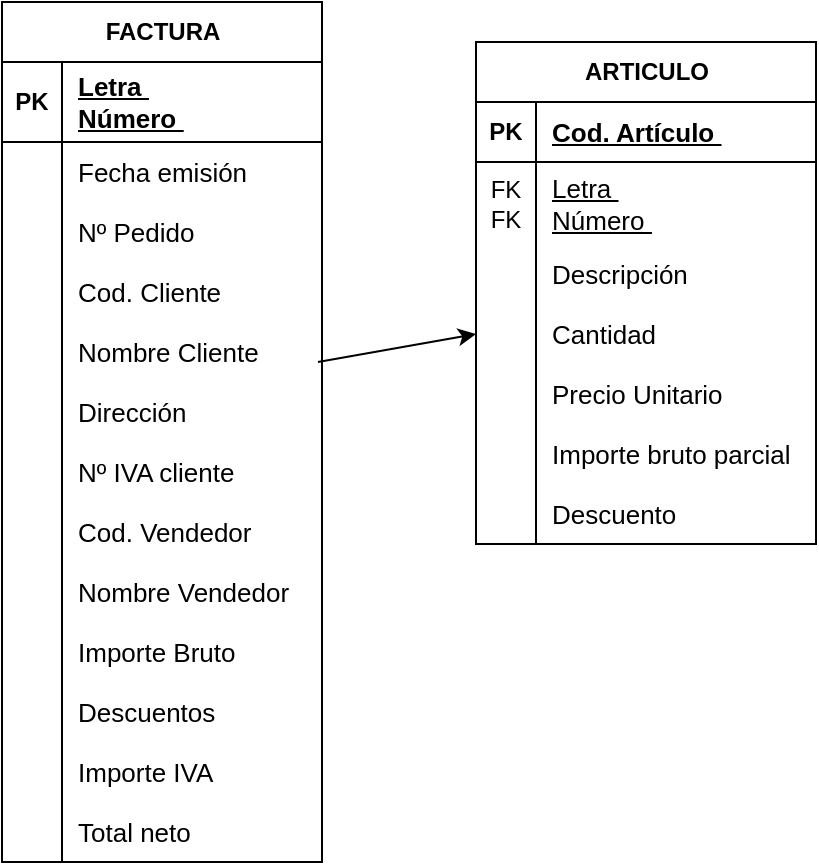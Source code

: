 <mxfile version="24.7.12">
  <diagram name="Página-1" id="yjXrZsJAQ-D3UhgPLZkx">
    <mxGraphModel dx="1059" dy="568" grid="1" gridSize="10" guides="1" tooltips="1" connect="1" arrows="1" fold="1" page="1" pageScale="1" pageWidth="827" pageHeight="1169" math="0" shadow="0">
      <root>
        <mxCell id="0" />
        <mxCell id="1" parent="0" />
        <mxCell id="gIJ9uJZzirUKyw6idyDq-14" value="FACTURA" style="shape=table;startSize=30;container=1;collapsible=1;childLayout=tableLayout;fixedRows=1;rowLines=0;fontStyle=1;align=center;resizeLast=1;html=1;" parent="1" vertex="1">
          <mxGeometry x="92" y="260" width="160" height="430" as="geometry" />
        </mxCell>
        <mxCell id="gIJ9uJZzirUKyw6idyDq-15" value="" style="shape=tableRow;horizontal=0;startSize=0;swimlaneHead=0;swimlaneBody=0;fillColor=none;collapsible=0;dropTarget=0;points=[[0,0.5],[1,0.5]];portConstraint=eastwest;top=0;left=0;right=0;bottom=1;" parent="gIJ9uJZzirUKyw6idyDq-14" vertex="1">
          <mxGeometry y="30" width="160" height="40" as="geometry" />
        </mxCell>
        <mxCell id="gIJ9uJZzirUKyw6idyDq-16" value="PK" style="shape=partialRectangle;connectable=0;fillColor=none;top=0;left=0;bottom=0;right=0;fontStyle=1;overflow=hidden;whiteSpace=wrap;html=1;" parent="gIJ9uJZzirUKyw6idyDq-15" vertex="1">
          <mxGeometry width="30" height="40" as="geometry">
            <mxRectangle width="30" height="40" as="alternateBounds" />
          </mxGeometry>
        </mxCell>
        <mxCell id="gIJ9uJZzirUKyw6idyDq-17" value="&lt;div&gt;&lt;div style=&quot;font-size: 13px;&quot;&gt;&lt;u style=&quot;&quot;&gt;Letra&amp;nbsp;&lt;/u&gt;&lt;/div&gt;&lt;div style=&quot;font-size: 13px;&quot;&gt;&lt;u style=&quot;&quot;&gt;Número&amp;nbsp;&lt;/u&gt;&lt;/div&gt;&lt;/div&gt;" style="shape=partialRectangle;connectable=0;fillColor=none;top=0;left=0;bottom=0;right=0;align=left;spacingLeft=6;fontStyle=5;overflow=hidden;whiteSpace=wrap;html=1;" parent="gIJ9uJZzirUKyw6idyDq-15" vertex="1">
          <mxGeometry x="30" width="130" height="40" as="geometry">
            <mxRectangle width="130" height="40" as="alternateBounds" />
          </mxGeometry>
        </mxCell>
        <mxCell id="gIJ9uJZzirUKyw6idyDq-18" value="" style="shape=tableRow;horizontal=0;startSize=0;swimlaneHead=0;swimlaneBody=0;fillColor=none;collapsible=0;dropTarget=0;points=[[0,0.5],[1,0.5]];portConstraint=eastwest;top=0;left=0;right=0;bottom=0;" parent="gIJ9uJZzirUKyw6idyDq-14" vertex="1">
          <mxGeometry y="70" width="160" height="30" as="geometry" />
        </mxCell>
        <mxCell id="gIJ9uJZzirUKyw6idyDq-19" value="" style="shape=partialRectangle;connectable=0;fillColor=none;top=0;left=0;bottom=0;right=0;editable=1;overflow=hidden;whiteSpace=wrap;html=1;" parent="gIJ9uJZzirUKyw6idyDq-18" vertex="1">
          <mxGeometry width="30" height="30" as="geometry">
            <mxRectangle width="30" height="30" as="alternateBounds" />
          </mxGeometry>
        </mxCell>
        <mxCell id="gIJ9uJZzirUKyw6idyDq-20" value="&lt;font style=&quot;font-size: 13px;&quot;&gt;Fecha emisión&amp;nbsp;&lt;/font&gt;" style="shape=partialRectangle;connectable=0;fillColor=none;top=0;left=0;bottom=0;right=0;align=left;spacingLeft=6;overflow=hidden;whiteSpace=wrap;html=1;" parent="gIJ9uJZzirUKyw6idyDq-18" vertex="1">
          <mxGeometry x="30" width="130" height="30" as="geometry">
            <mxRectangle width="130" height="30" as="alternateBounds" />
          </mxGeometry>
        </mxCell>
        <mxCell id="gIJ9uJZzirUKyw6idyDq-21" value="" style="shape=tableRow;horizontal=0;startSize=0;swimlaneHead=0;swimlaneBody=0;fillColor=none;collapsible=0;dropTarget=0;points=[[0,0.5],[1,0.5]];portConstraint=eastwest;top=0;left=0;right=0;bottom=0;" parent="gIJ9uJZzirUKyw6idyDq-14" vertex="1">
          <mxGeometry y="100" width="160" height="30" as="geometry" />
        </mxCell>
        <mxCell id="gIJ9uJZzirUKyw6idyDq-22" value="" style="shape=partialRectangle;connectable=0;fillColor=none;top=0;left=0;bottom=0;right=0;editable=1;overflow=hidden;whiteSpace=wrap;html=1;" parent="gIJ9uJZzirUKyw6idyDq-21" vertex="1">
          <mxGeometry width="30" height="30" as="geometry">
            <mxRectangle width="30" height="30" as="alternateBounds" />
          </mxGeometry>
        </mxCell>
        <mxCell id="gIJ9uJZzirUKyw6idyDq-23" value="&lt;span style=&quot;white-space-collapse: preserve;&quot; class=&quot;selectable-text copyable-text&quot;&gt;&lt;font style=&quot;font-size: 13px;&quot;&gt;Nº Pedido &lt;/font&gt;&lt;/span&gt;" style="shape=partialRectangle;connectable=0;fillColor=none;top=0;left=0;bottom=0;right=0;align=left;spacingLeft=6;overflow=hidden;whiteSpace=wrap;html=1;" parent="gIJ9uJZzirUKyw6idyDq-21" vertex="1">
          <mxGeometry x="30" width="130" height="30" as="geometry">
            <mxRectangle width="130" height="30" as="alternateBounds" />
          </mxGeometry>
        </mxCell>
        <mxCell id="gIJ9uJZzirUKyw6idyDq-24" value="" style="shape=tableRow;horizontal=0;startSize=0;swimlaneHead=0;swimlaneBody=0;fillColor=none;collapsible=0;dropTarget=0;points=[[0,0.5],[1,0.5]];portConstraint=eastwest;top=0;left=0;right=0;bottom=0;" parent="gIJ9uJZzirUKyw6idyDq-14" vertex="1">
          <mxGeometry y="130" width="160" height="30" as="geometry" />
        </mxCell>
        <mxCell id="gIJ9uJZzirUKyw6idyDq-25" value="" style="shape=partialRectangle;connectable=0;fillColor=none;top=0;left=0;bottom=0;right=0;editable=1;overflow=hidden;whiteSpace=wrap;html=1;" parent="gIJ9uJZzirUKyw6idyDq-24" vertex="1">
          <mxGeometry width="30" height="30" as="geometry">
            <mxRectangle width="30" height="30" as="alternateBounds" />
          </mxGeometry>
        </mxCell>
        <mxCell id="gIJ9uJZzirUKyw6idyDq-26" value="&lt;font style=&quot;font-size: 13px;&quot;&gt;Cod. Cliente&amp;nbsp;&lt;/font&gt;" style="shape=partialRectangle;connectable=0;fillColor=none;top=0;left=0;bottom=0;right=0;align=left;spacingLeft=6;overflow=hidden;whiteSpace=wrap;html=1;" parent="gIJ9uJZzirUKyw6idyDq-24" vertex="1">
          <mxGeometry x="30" width="130" height="30" as="geometry">
            <mxRectangle width="130" height="30" as="alternateBounds" />
          </mxGeometry>
        </mxCell>
        <mxCell id="gIJ9uJZzirUKyw6idyDq-27" value="" style="shape=tableRow;horizontal=0;startSize=0;swimlaneHead=0;swimlaneBody=0;fillColor=none;collapsible=0;dropTarget=0;points=[[0,0.5],[1,0.5]];portConstraint=eastwest;top=0;left=0;right=0;bottom=0;" parent="gIJ9uJZzirUKyw6idyDq-14" vertex="1">
          <mxGeometry y="160" width="160" height="30" as="geometry" />
        </mxCell>
        <mxCell id="gIJ9uJZzirUKyw6idyDq-28" value="" style="shape=partialRectangle;connectable=0;fillColor=none;top=0;left=0;bottom=0;right=0;editable=1;overflow=hidden;whiteSpace=wrap;html=1;" parent="gIJ9uJZzirUKyw6idyDq-27" vertex="1">
          <mxGeometry width="30" height="30" as="geometry">
            <mxRectangle width="30" height="30" as="alternateBounds" />
          </mxGeometry>
        </mxCell>
        <mxCell id="gIJ9uJZzirUKyw6idyDq-29" value="&lt;font style=&quot;font-size: 13px;&quot;&gt;Nombre Cliente&amp;nbsp;&lt;/font&gt;" style="shape=partialRectangle;connectable=0;fillColor=none;top=0;left=0;bottom=0;right=0;align=left;spacingLeft=6;overflow=hidden;whiteSpace=wrap;html=1;" parent="gIJ9uJZzirUKyw6idyDq-27" vertex="1">
          <mxGeometry x="30" width="130" height="30" as="geometry">
            <mxRectangle width="130" height="30" as="alternateBounds" />
          </mxGeometry>
        </mxCell>
        <mxCell id="gIJ9uJZzirUKyw6idyDq-30" value="" style="shape=tableRow;horizontal=0;startSize=0;swimlaneHead=0;swimlaneBody=0;fillColor=none;collapsible=0;dropTarget=0;points=[[0,0.5],[1,0.5]];portConstraint=eastwest;top=0;left=0;right=0;bottom=0;" parent="gIJ9uJZzirUKyw6idyDq-14" vertex="1">
          <mxGeometry y="190" width="160" height="30" as="geometry" />
        </mxCell>
        <mxCell id="gIJ9uJZzirUKyw6idyDq-31" value="" style="shape=partialRectangle;connectable=0;fillColor=none;top=0;left=0;bottom=0;right=0;editable=1;overflow=hidden;whiteSpace=wrap;html=1;" parent="gIJ9uJZzirUKyw6idyDq-30" vertex="1">
          <mxGeometry width="30" height="30" as="geometry">
            <mxRectangle width="30" height="30" as="alternateBounds" />
          </mxGeometry>
        </mxCell>
        <mxCell id="gIJ9uJZzirUKyw6idyDq-32" value="&lt;font style=&quot;font-size: 13px;&quot;&gt;Dirección&amp;nbsp;&lt;/font&gt;" style="shape=partialRectangle;connectable=0;fillColor=none;top=0;left=0;bottom=0;right=0;align=left;spacingLeft=6;overflow=hidden;whiteSpace=wrap;html=1;" parent="gIJ9uJZzirUKyw6idyDq-30" vertex="1">
          <mxGeometry x="30" width="130" height="30" as="geometry">
            <mxRectangle width="130" height="30" as="alternateBounds" />
          </mxGeometry>
        </mxCell>
        <mxCell id="gIJ9uJZzirUKyw6idyDq-33" value="" style="shape=tableRow;horizontal=0;startSize=0;swimlaneHead=0;swimlaneBody=0;fillColor=none;collapsible=0;dropTarget=0;points=[[0,0.5],[1,0.5]];portConstraint=eastwest;top=0;left=0;right=0;bottom=0;" parent="gIJ9uJZzirUKyw6idyDq-14" vertex="1">
          <mxGeometry y="220" width="160" height="30" as="geometry" />
        </mxCell>
        <mxCell id="gIJ9uJZzirUKyw6idyDq-34" value="" style="shape=partialRectangle;connectable=0;fillColor=none;top=0;left=0;bottom=0;right=0;editable=1;overflow=hidden;whiteSpace=wrap;html=1;" parent="gIJ9uJZzirUKyw6idyDq-33" vertex="1">
          <mxGeometry width="30" height="30" as="geometry">
            <mxRectangle width="30" height="30" as="alternateBounds" />
          </mxGeometry>
        </mxCell>
        <mxCell id="gIJ9uJZzirUKyw6idyDq-35" value="&lt;font style=&quot;font-size: 13px;&quot;&gt;Nº IVA cliente&amp;nbsp;&lt;/font&gt;" style="shape=partialRectangle;connectable=0;fillColor=none;top=0;left=0;bottom=0;right=0;align=left;spacingLeft=6;overflow=hidden;whiteSpace=wrap;html=1;" parent="gIJ9uJZzirUKyw6idyDq-33" vertex="1">
          <mxGeometry x="30" width="130" height="30" as="geometry">
            <mxRectangle width="130" height="30" as="alternateBounds" />
          </mxGeometry>
        </mxCell>
        <mxCell id="gIJ9uJZzirUKyw6idyDq-36" value="" style="shape=tableRow;horizontal=0;startSize=0;swimlaneHead=0;swimlaneBody=0;fillColor=none;collapsible=0;dropTarget=0;points=[[0,0.5],[1,0.5]];portConstraint=eastwest;top=0;left=0;right=0;bottom=0;" parent="gIJ9uJZzirUKyw6idyDq-14" vertex="1">
          <mxGeometry y="250" width="160" height="30" as="geometry" />
        </mxCell>
        <mxCell id="gIJ9uJZzirUKyw6idyDq-37" value="" style="shape=partialRectangle;connectable=0;fillColor=none;top=0;left=0;bottom=0;right=0;editable=1;overflow=hidden;whiteSpace=wrap;html=1;" parent="gIJ9uJZzirUKyw6idyDq-36" vertex="1">
          <mxGeometry width="30" height="30" as="geometry">
            <mxRectangle width="30" height="30" as="alternateBounds" />
          </mxGeometry>
        </mxCell>
        <mxCell id="gIJ9uJZzirUKyw6idyDq-38" value="&lt;font style=&quot;font-size: 13px;&quot;&gt;Cod. Vendedor&amp;nbsp;&lt;/font&gt;" style="shape=partialRectangle;connectable=0;fillColor=none;top=0;left=0;bottom=0;right=0;align=left;spacingLeft=6;overflow=hidden;whiteSpace=wrap;html=1;" parent="gIJ9uJZzirUKyw6idyDq-36" vertex="1">
          <mxGeometry x="30" width="130" height="30" as="geometry">
            <mxRectangle width="130" height="30" as="alternateBounds" />
          </mxGeometry>
        </mxCell>
        <mxCell id="gIJ9uJZzirUKyw6idyDq-39" value="" style="shape=tableRow;horizontal=0;startSize=0;swimlaneHead=0;swimlaneBody=0;fillColor=none;collapsible=0;dropTarget=0;points=[[0,0.5],[1,0.5]];portConstraint=eastwest;top=0;left=0;right=0;bottom=0;" parent="gIJ9uJZzirUKyw6idyDq-14" vertex="1">
          <mxGeometry y="280" width="160" height="30" as="geometry" />
        </mxCell>
        <mxCell id="gIJ9uJZzirUKyw6idyDq-40" value="" style="shape=partialRectangle;connectable=0;fillColor=none;top=0;left=0;bottom=0;right=0;editable=1;overflow=hidden;whiteSpace=wrap;html=1;" parent="gIJ9uJZzirUKyw6idyDq-39" vertex="1">
          <mxGeometry width="30" height="30" as="geometry">
            <mxRectangle width="30" height="30" as="alternateBounds" />
          </mxGeometry>
        </mxCell>
        <mxCell id="gIJ9uJZzirUKyw6idyDq-41" value="&lt;font style=&quot;font-size: 13px;&quot;&gt;Nombre&amp;nbsp;&lt;/font&gt;&lt;span style=&quot;font-size: 13px;&quot;&gt;Vendedor&lt;/span&gt;" style="shape=partialRectangle;connectable=0;fillColor=none;top=0;left=0;bottom=0;right=0;align=left;spacingLeft=6;overflow=hidden;whiteSpace=wrap;html=1;" parent="gIJ9uJZzirUKyw6idyDq-39" vertex="1">
          <mxGeometry x="30" width="130" height="30" as="geometry">
            <mxRectangle width="130" height="30" as="alternateBounds" />
          </mxGeometry>
        </mxCell>
        <mxCell id="gIJ9uJZzirUKyw6idyDq-45" value="" style="shape=tableRow;horizontal=0;startSize=0;swimlaneHead=0;swimlaneBody=0;fillColor=none;collapsible=0;dropTarget=0;points=[[0,0.5],[1,0.5]];portConstraint=eastwest;top=0;left=0;right=0;bottom=0;" parent="gIJ9uJZzirUKyw6idyDq-14" vertex="1">
          <mxGeometry y="310" width="160" height="30" as="geometry" />
        </mxCell>
        <mxCell id="gIJ9uJZzirUKyw6idyDq-46" value="" style="shape=partialRectangle;connectable=0;fillColor=none;top=0;left=0;bottom=0;right=0;editable=1;overflow=hidden;whiteSpace=wrap;html=1;" parent="gIJ9uJZzirUKyw6idyDq-45" vertex="1">
          <mxGeometry width="30" height="30" as="geometry">
            <mxRectangle width="30" height="30" as="alternateBounds" />
          </mxGeometry>
        </mxCell>
        <mxCell id="gIJ9uJZzirUKyw6idyDq-47" value="&lt;font style=&quot;font-size: 13px;&quot;&gt;Importe Bruto&amp;nbsp;&lt;/font&gt;" style="shape=partialRectangle;connectable=0;fillColor=none;top=0;left=0;bottom=0;right=0;align=left;spacingLeft=6;overflow=hidden;whiteSpace=wrap;html=1;" parent="gIJ9uJZzirUKyw6idyDq-45" vertex="1">
          <mxGeometry x="30" width="130" height="30" as="geometry">
            <mxRectangle width="130" height="30" as="alternateBounds" />
          </mxGeometry>
        </mxCell>
        <mxCell id="gIJ9uJZzirUKyw6idyDq-48" value="" style="shape=tableRow;horizontal=0;startSize=0;swimlaneHead=0;swimlaneBody=0;fillColor=none;collapsible=0;dropTarget=0;points=[[0,0.5],[1,0.5]];portConstraint=eastwest;top=0;left=0;right=0;bottom=0;" parent="gIJ9uJZzirUKyw6idyDq-14" vertex="1">
          <mxGeometry y="340" width="160" height="30" as="geometry" />
        </mxCell>
        <mxCell id="gIJ9uJZzirUKyw6idyDq-49" value="" style="shape=partialRectangle;connectable=0;fillColor=none;top=0;left=0;bottom=0;right=0;editable=1;overflow=hidden;whiteSpace=wrap;html=1;" parent="gIJ9uJZzirUKyw6idyDq-48" vertex="1">
          <mxGeometry width="30" height="30" as="geometry">
            <mxRectangle width="30" height="30" as="alternateBounds" />
          </mxGeometry>
        </mxCell>
        <mxCell id="gIJ9uJZzirUKyw6idyDq-50" value="&lt;font style=&quot;font-size: 13px;&quot;&gt;Descuentos&amp;nbsp;&lt;/font&gt;" style="shape=partialRectangle;connectable=0;fillColor=none;top=0;left=0;bottom=0;right=0;align=left;spacingLeft=6;overflow=hidden;whiteSpace=wrap;html=1;" parent="gIJ9uJZzirUKyw6idyDq-48" vertex="1">
          <mxGeometry x="30" width="130" height="30" as="geometry">
            <mxRectangle width="130" height="30" as="alternateBounds" />
          </mxGeometry>
        </mxCell>
        <mxCell id="gIJ9uJZzirUKyw6idyDq-51" value="" style="shape=tableRow;horizontal=0;startSize=0;swimlaneHead=0;swimlaneBody=0;fillColor=none;collapsible=0;dropTarget=0;points=[[0,0.5],[1,0.5]];portConstraint=eastwest;top=0;left=0;right=0;bottom=0;" parent="gIJ9uJZzirUKyw6idyDq-14" vertex="1">
          <mxGeometry y="370" width="160" height="30" as="geometry" />
        </mxCell>
        <mxCell id="gIJ9uJZzirUKyw6idyDq-52" value="" style="shape=partialRectangle;connectable=0;fillColor=none;top=0;left=0;bottom=0;right=0;editable=1;overflow=hidden;whiteSpace=wrap;html=1;" parent="gIJ9uJZzirUKyw6idyDq-51" vertex="1">
          <mxGeometry width="30" height="30" as="geometry">
            <mxRectangle width="30" height="30" as="alternateBounds" />
          </mxGeometry>
        </mxCell>
        <mxCell id="gIJ9uJZzirUKyw6idyDq-53" value="&lt;font style=&quot;font-size: 13px;&quot;&gt;Importe IVA&amp;nbsp;&lt;/font&gt;" style="shape=partialRectangle;connectable=0;fillColor=none;top=0;left=0;bottom=0;right=0;align=left;spacingLeft=6;overflow=hidden;whiteSpace=wrap;html=1;" parent="gIJ9uJZzirUKyw6idyDq-51" vertex="1">
          <mxGeometry x="30" width="130" height="30" as="geometry">
            <mxRectangle width="130" height="30" as="alternateBounds" />
          </mxGeometry>
        </mxCell>
        <mxCell id="gIJ9uJZzirUKyw6idyDq-54" value="" style="shape=tableRow;horizontal=0;startSize=0;swimlaneHead=0;swimlaneBody=0;fillColor=none;collapsible=0;dropTarget=0;points=[[0,0.5],[1,0.5]];portConstraint=eastwest;top=0;left=0;right=0;bottom=0;" parent="gIJ9uJZzirUKyw6idyDq-14" vertex="1">
          <mxGeometry y="400" width="160" height="30" as="geometry" />
        </mxCell>
        <mxCell id="gIJ9uJZzirUKyw6idyDq-55" value="" style="shape=partialRectangle;connectable=0;fillColor=none;top=0;left=0;bottom=0;right=0;editable=1;overflow=hidden;whiteSpace=wrap;html=1;" parent="gIJ9uJZzirUKyw6idyDq-54" vertex="1">
          <mxGeometry width="30" height="30" as="geometry">
            <mxRectangle width="30" height="30" as="alternateBounds" />
          </mxGeometry>
        </mxCell>
        <mxCell id="gIJ9uJZzirUKyw6idyDq-56" value="&lt;font style=&quot;font-size: 13px;&quot;&gt;Total neto&amp;nbsp;&lt;/font&gt;" style="shape=partialRectangle;connectable=0;fillColor=none;top=0;left=0;bottom=0;right=0;align=left;spacingLeft=6;overflow=hidden;whiteSpace=wrap;html=1;" parent="gIJ9uJZzirUKyw6idyDq-54" vertex="1">
          <mxGeometry x="30" width="130" height="30" as="geometry">
            <mxRectangle width="130" height="30" as="alternateBounds" />
          </mxGeometry>
        </mxCell>
        <mxCell id="gIJ9uJZzirUKyw6idyDq-57" value="ARTICULO" style="shape=table;startSize=30;container=1;collapsible=1;childLayout=tableLayout;fixedRows=1;rowLines=0;fontStyle=1;align=center;resizeLast=1;html=1;" parent="1" vertex="1">
          <mxGeometry x="329" y="280" width="170" height="251" as="geometry" />
        </mxCell>
        <mxCell id="gIJ9uJZzirUKyw6idyDq-58" value="" style="shape=tableRow;horizontal=0;startSize=0;swimlaneHead=0;swimlaneBody=0;fillColor=none;collapsible=0;dropTarget=0;points=[[0,0.5],[1,0.5]];portConstraint=eastwest;top=0;left=0;right=0;bottom=1;" parent="gIJ9uJZzirUKyw6idyDq-57" vertex="1">
          <mxGeometry y="30" width="170" height="30" as="geometry" />
        </mxCell>
        <mxCell id="gIJ9uJZzirUKyw6idyDq-59" value="PK" style="shape=partialRectangle;connectable=0;fillColor=none;top=0;left=0;bottom=0;right=0;fontStyle=1;overflow=hidden;whiteSpace=wrap;html=1;" parent="gIJ9uJZzirUKyw6idyDq-58" vertex="1">
          <mxGeometry width="30" height="30" as="geometry">
            <mxRectangle width="30" height="30" as="alternateBounds" />
          </mxGeometry>
        </mxCell>
        <mxCell id="gIJ9uJZzirUKyw6idyDq-60" value="&lt;font style=&quot;font-size: 13px;&quot;&gt;Cod. Artículo&amp;nbsp;&lt;/font&gt;" style="shape=partialRectangle;connectable=0;fillColor=none;top=0;left=0;bottom=0;right=0;align=left;spacingLeft=6;fontStyle=5;overflow=hidden;whiteSpace=wrap;html=1;" parent="gIJ9uJZzirUKyw6idyDq-58" vertex="1">
          <mxGeometry x="30" width="140" height="30" as="geometry">
            <mxRectangle width="140" height="30" as="alternateBounds" />
          </mxGeometry>
        </mxCell>
        <mxCell id="gIJ9uJZzirUKyw6idyDq-61" value="" style="shape=tableRow;horizontal=0;startSize=0;swimlaneHead=0;swimlaneBody=0;fillColor=none;collapsible=0;dropTarget=0;points=[[0,0.5],[1,0.5]];portConstraint=eastwest;top=0;left=0;right=0;bottom=0;" parent="gIJ9uJZzirUKyw6idyDq-57" vertex="1">
          <mxGeometry y="60" width="170" height="41" as="geometry" />
        </mxCell>
        <mxCell id="gIJ9uJZzirUKyw6idyDq-62" value="FK&lt;div&gt;FK&lt;/div&gt;" style="shape=partialRectangle;connectable=0;fillColor=none;top=0;left=0;bottom=0;right=0;editable=1;overflow=hidden;whiteSpace=wrap;html=1;" parent="gIJ9uJZzirUKyw6idyDq-61" vertex="1">
          <mxGeometry width="30" height="41" as="geometry">
            <mxRectangle width="30" height="41" as="alternateBounds" />
          </mxGeometry>
        </mxCell>
        <mxCell id="gIJ9uJZzirUKyw6idyDq-63" value="&lt;div&gt;&lt;u style=&quot;font-size: 13px; background-color: initial;&quot;&gt;Letra&amp;nbsp;&lt;/u&gt;&lt;br&gt;&lt;/div&gt;&lt;div&gt;&lt;div style=&quot;text-decoration-line: underline; font-size: 13px;&quot;&gt;&lt;u style=&quot;&quot;&gt;Número&amp;nbsp;&lt;/u&gt;&lt;/div&gt;&lt;/div&gt;" style="shape=partialRectangle;connectable=0;fillColor=none;top=0;left=0;bottom=0;right=0;align=left;spacingLeft=6;overflow=hidden;whiteSpace=wrap;html=1;" parent="gIJ9uJZzirUKyw6idyDq-61" vertex="1">
          <mxGeometry x="30" width="140" height="41" as="geometry">
            <mxRectangle width="140" height="41" as="alternateBounds" />
          </mxGeometry>
        </mxCell>
        <mxCell id="gIJ9uJZzirUKyw6idyDq-80" value="" style="shape=tableRow;horizontal=0;startSize=0;swimlaneHead=0;swimlaneBody=0;fillColor=none;collapsible=0;dropTarget=0;points=[[0,0.5],[1,0.5]];portConstraint=eastwest;top=0;left=0;right=0;bottom=0;" parent="gIJ9uJZzirUKyw6idyDq-57" vertex="1">
          <mxGeometry y="101" width="170" height="30" as="geometry" />
        </mxCell>
        <mxCell id="gIJ9uJZzirUKyw6idyDq-81" value="" style="shape=partialRectangle;connectable=0;fillColor=none;top=0;left=0;bottom=0;right=0;editable=1;overflow=hidden;whiteSpace=wrap;html=1;" parent="gIJ9uJZzirUKyw6idyDq-80" vertex="1">
          <mxGeometry width="30" height="30" as="geometry">
            <mxRectangle width="30" height="30" as="alternateBounds" />
          </mxGeometry>
        </mxCell>
        <mxCell id="gIJ9uJZzirUKyw6idyDq-82" value="&lt;font style=&quot;font-size: 13px;&quot;&gt;Descripción&amp;nbsp;&lt;/font&gt;" style="shape=partialRectangle;connectable=0;fillColor=none;top=0;left=0;bottom=0;right=0;align=left;spacingLeft=6;overflow=hidden;whiteSpace=wrap;html=1;" parent="gIJ9uJZzirUKyw6idyDq-80" vertex="1">
          <mxGeometry x="30" width="140" height="30" as="geometry">
            <mxRectangle width="140" height="30" as="alternateBounds" />
          </mxGeometry>
        </mxCell>
        <mxCell id="gIJ9uJZzirUKyw6idyDq-64" value="" style="shape=tableRow;horizontal=0;startSize=0;swimlaneHead=0;swimlaneBody=0;fillColor=none;collapsible=0;dropTarget=0;points=[[0,0.5],[1,0.5]];portConstraint=eastwest;top=0;left=0;right=0;bottom=0;" parent="gIJ9uJZzirUKyw6idyDq-57" vertex="1">
          <mxGeometry y="131" width="170" height="30" as="geometry" />
        </mxCell>
        <mxCell id="gIJ9uJZzirUKyw6idyDq-65" value="" style="shape=partialRectangle;connectable=0;fillColor=none;top=0;left=0;bottom=0;right=0;editable=1;overflow=hidden;whiteSpace=wrap;html=1;" parent="gIJ9uJZzirUKyw6idyDq-64" vertex="1">
          <mxGeometry width="30" height="30" as="geometry">
            <mxRectangle width="30" height="30" as="alternateBounds" />
          </mxGeometry>
        </mxCell>
        <mxCell id="gIJ9uJZzirUKyw6idyDq-66" value="&lt;font style=&quot;font-size: 13px;&quot;&gt;Cantidad&lt;/font&gt;" style="shape=partialRectangle;connectable=0;fillColor=none;top=0;left=0;bottom=0;right=0;align=left;spacingLeft=6;overflow=hidden;whiteSpace=wrap;html=1;" parent="gIJ9uJZzirUKyw6idyDq-64" vertex="1">
          <mxGeometry x="30" width="140" height="30" as="geometry">
            <mxRectangle width="140" height="30" as="alternateBounds" />
          </mxGeometry>
        </mxCell>
        <mxCell id="gIJ9uJZzirUKyw6idyDq-67" value="" style="shape=tableRow;horizontal=0;startSize=0;swimlaneHead=0;swimlaneBody=0;fillColor=none;collapsible=0;dropTarget=0;points=[[0,0.5],[1,0.5]];portConstraint=eastwest;top=0;left=0;right=0;bottom=0;" parent="gIJ9uJZzirUKyw6idyDq-57" vertex="1">
          <mxGeometry y="161" width="170" height="30" as="geometry" />
        </mxCell>
        <mxCell id="gIJ9uJZzirUKyw6idyDq-68" value="" style="shape=partialRectangle;connectable=0;fillColor=none;top=0;left=0;bottom=0;right=0;editable=1;overflow=hidden;whiteSpace=wrap;html=1;" parent="gIJ9uJZzirUKyw6idyDq-67" vertex="1">
          <mxGeometry width="30" height="30" as="geometry">
            <mxRectangle width="30" height="30" as="alternateBounds" />
          </mxGeometry>
        </mxCell>
        <mxCell id="gIJ9uJZzirUKyw6idyDq-69" value="&lt;font style=&quot;font-size: 13px;&quot;&gt;Precio&amp;nbsp;&lt;/font&gt;&lt;span style=&quot;font-size: 13px;&quot;&gt;Unitario&amp;nbsp;&lt;/span&gt;" style="shape=partialRectangle;connectable=0;fillColor=none;top=0;left=0;bottom=0;right=0;align=left;spacingLeft=6;overflow=hidden;whiteSpace=wrap;html=1;" parent="gIJ9uJZzirUKyw6idyDq-67" vertex="1">
          <mxGeometry x="30" width="140" height="30" as="geometry">
            <mxRectangle width="140" height="30" as="alternateBounds" />
          </mxGeometry>
        </mxCell>
        <mxCell id="gIJ9uJZzirUKyw6idyDq-73" value="" style="shape=tableRow;horizontal=0;startSize=0;swimlaneHead=0;swimlaneBody=0;fillColor=none;collapsible=0;dropTarget=0;points=[[0,0.5],[1,0.5]];portConstraint=eastwest;top=0;left=0;right=0;bottom=0;" parent="gIJ9uJZzirUKyw6idyDq-57" vertex="1">
          <mxGeometry y="191" width="170" height="30" as="geometry" />
        </mxCell>
        <mxCell id="gIJ9uJZzirUKyw6idyDq-74" value="" style="shape=partialRectangle;connectable=0;fillColor=none;top=0;left=0;bottom=0;right=0;editable=1;overflow=hidden;whiteSpace=wrap;html=1;" parent="gIJ9uJZzirUKyw6idyDq-73" vertex="1">
          <mxGeometry width="30" height="30" as="geometry">
            <mxRectangle width="30" height="30" as="alternateBounds" />
          </mxGeometry>
        </mxCell>
        <mxCell id="gIJ9uJZzirUKyw6idyDq-75" value="&lt;font style=&quot;font-size: 13px;&quot;&gt;Importe bruto parcial&amp;nbsp;&lt;/font&gt;" style="shape=partialRectangle;connectable=0;fillColor=none;top=0;left=0;bottom=0;right=0;align=left;spacingLeft=6;overflow=hidden;whiteSpace=wrap;html=1;" parent="gIJ9uJZzirUKyw6idyDq-73" vertex="1">
          <mxGeometry x="30" width="140" height="30" as="geometry">
            <mxRectangle width="140" height="30" as="alternateBounds" />
          </mxGeometry>
        </mxCell>
        <mxCell id="gIJ9uJZzirUKyw6idyDq-76" value="" style="shape=tableRow;horizontal=0;startSize=0;swimlaneHead=0;swimlaneBody=0;fillColor=none;collapsible=0;dropTarget=0;points=[[0,0.5],[1,0.5]];portConstraint=eastwest;top=0;left=0;right=0;bottom=0;" parent="gIJ9uJZzirUKyw6idyDq-57" vertex="1">
          <mxGeometry y="221" width="170" height="30" as="geometry" />
        </mxCell>
        <mxCell id="gIJ9uJZzirUKyw6idyDq-77" value="" style="shape=partialRectangle;connectable=0;fillColor=none;top=0;left=0;bottom=0;right=0;editable=1;overflow=hidden;whiteSpace=wrap;html=1;" parent="gIJ9uJZzirUKyw6idyDq-76" vertex="1">
          <mxGeometry width="30" height="30" as="geometry">
            <mxRectangle width="30" height="30" as="alternateBounds" />
          </mxGeometry>
        </mxCell>
        <mxCell id="gIJ9uJZzirUKyw6idyDq-78" value="&lt;font style=&quot;font-size: 13px;&quot;&gt;Descuento&lt;/font&gt;" style="shape=partialRectangle;connectable=0;fillColor=none;top=0;left=0;bottom=0;right=0;align=left;spacingLeft=6;overflow=hidden;whiteSpace=wrap;html=1;" parent="gIJ9uJZzirUKyw6idyDq-76" vertex="1">
          <mxGeometry x="30" width="140" height="30" as="geometry">
            <mxRectangle width="140" height="30" as="alternateBounds" />
          </mxGeometry>
        </mxCell>
        <mxCell id="gIJ9uJZzirUKyw6idyDq-79" value="" style="endArrow=classic;html=1;rounded=0;entryX=0;entryY=0.5;entryDx=0;entryDy=0;" parent="1" target="gIJ9uJZzirUKyw6idyDq-64" edge="1">
          <mxGeometry width="50" height="50" relative="1" as="geometry">
            <mxPoint x="250" y="440" as="sourcePoint" />
            <mxPoint x="320" y="440" as="targetPoint" />
          </mxGeometry>
        </mxCell>
      </root>
    </mxGraphModel>
  </diagram>
</mxfile>
